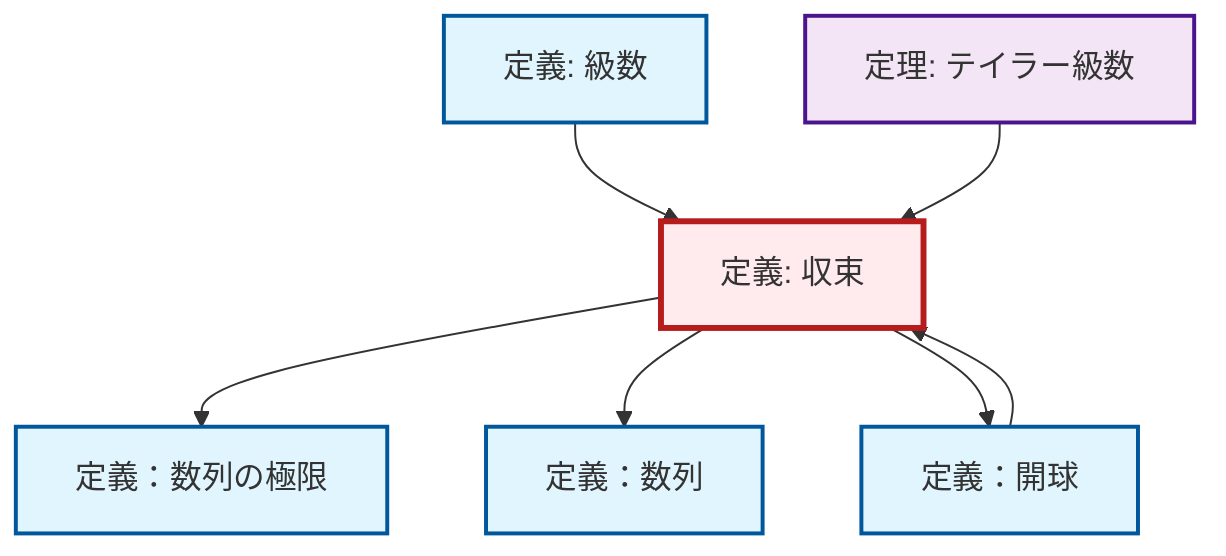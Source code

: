 graph TD
    classDef definition fill:#e1f5fe,stroke:#01579b,stroke-width:2px
    classDef theorem fill:#f3e5f5,stroke:#4a148c,stroke-width:2px
    classDef axiom fill:#fff3e0,stroke:#e65100,stroke-width:2px
    classDef example fill:#e8f5e9,stroke:#1b5e20,stroke-width:2px
    classDef current fill:#ffebee,stroke:#b71c1c,stroke-width:3px
    def-limit["定義：数列の極限"]:::definition
    def-convergence["定義: 収束"]:::definition
    def-open-ball["定義：開球"]:::definition
    def-series["定義: 級数"]:::definition
    def-sequence["定義：数列"]:::definition
    thm-taylor-series["定理: テイラー級数"]:::theorem
    def-convergence --> def-limit
    def-series --> def-convergence
    def-convergence --> def-sequence
    def-convergence --> def-open-ball
    thm-taylor-series --> def-convergence
    def-open-ball --> def-convergence
    class def-convergence current